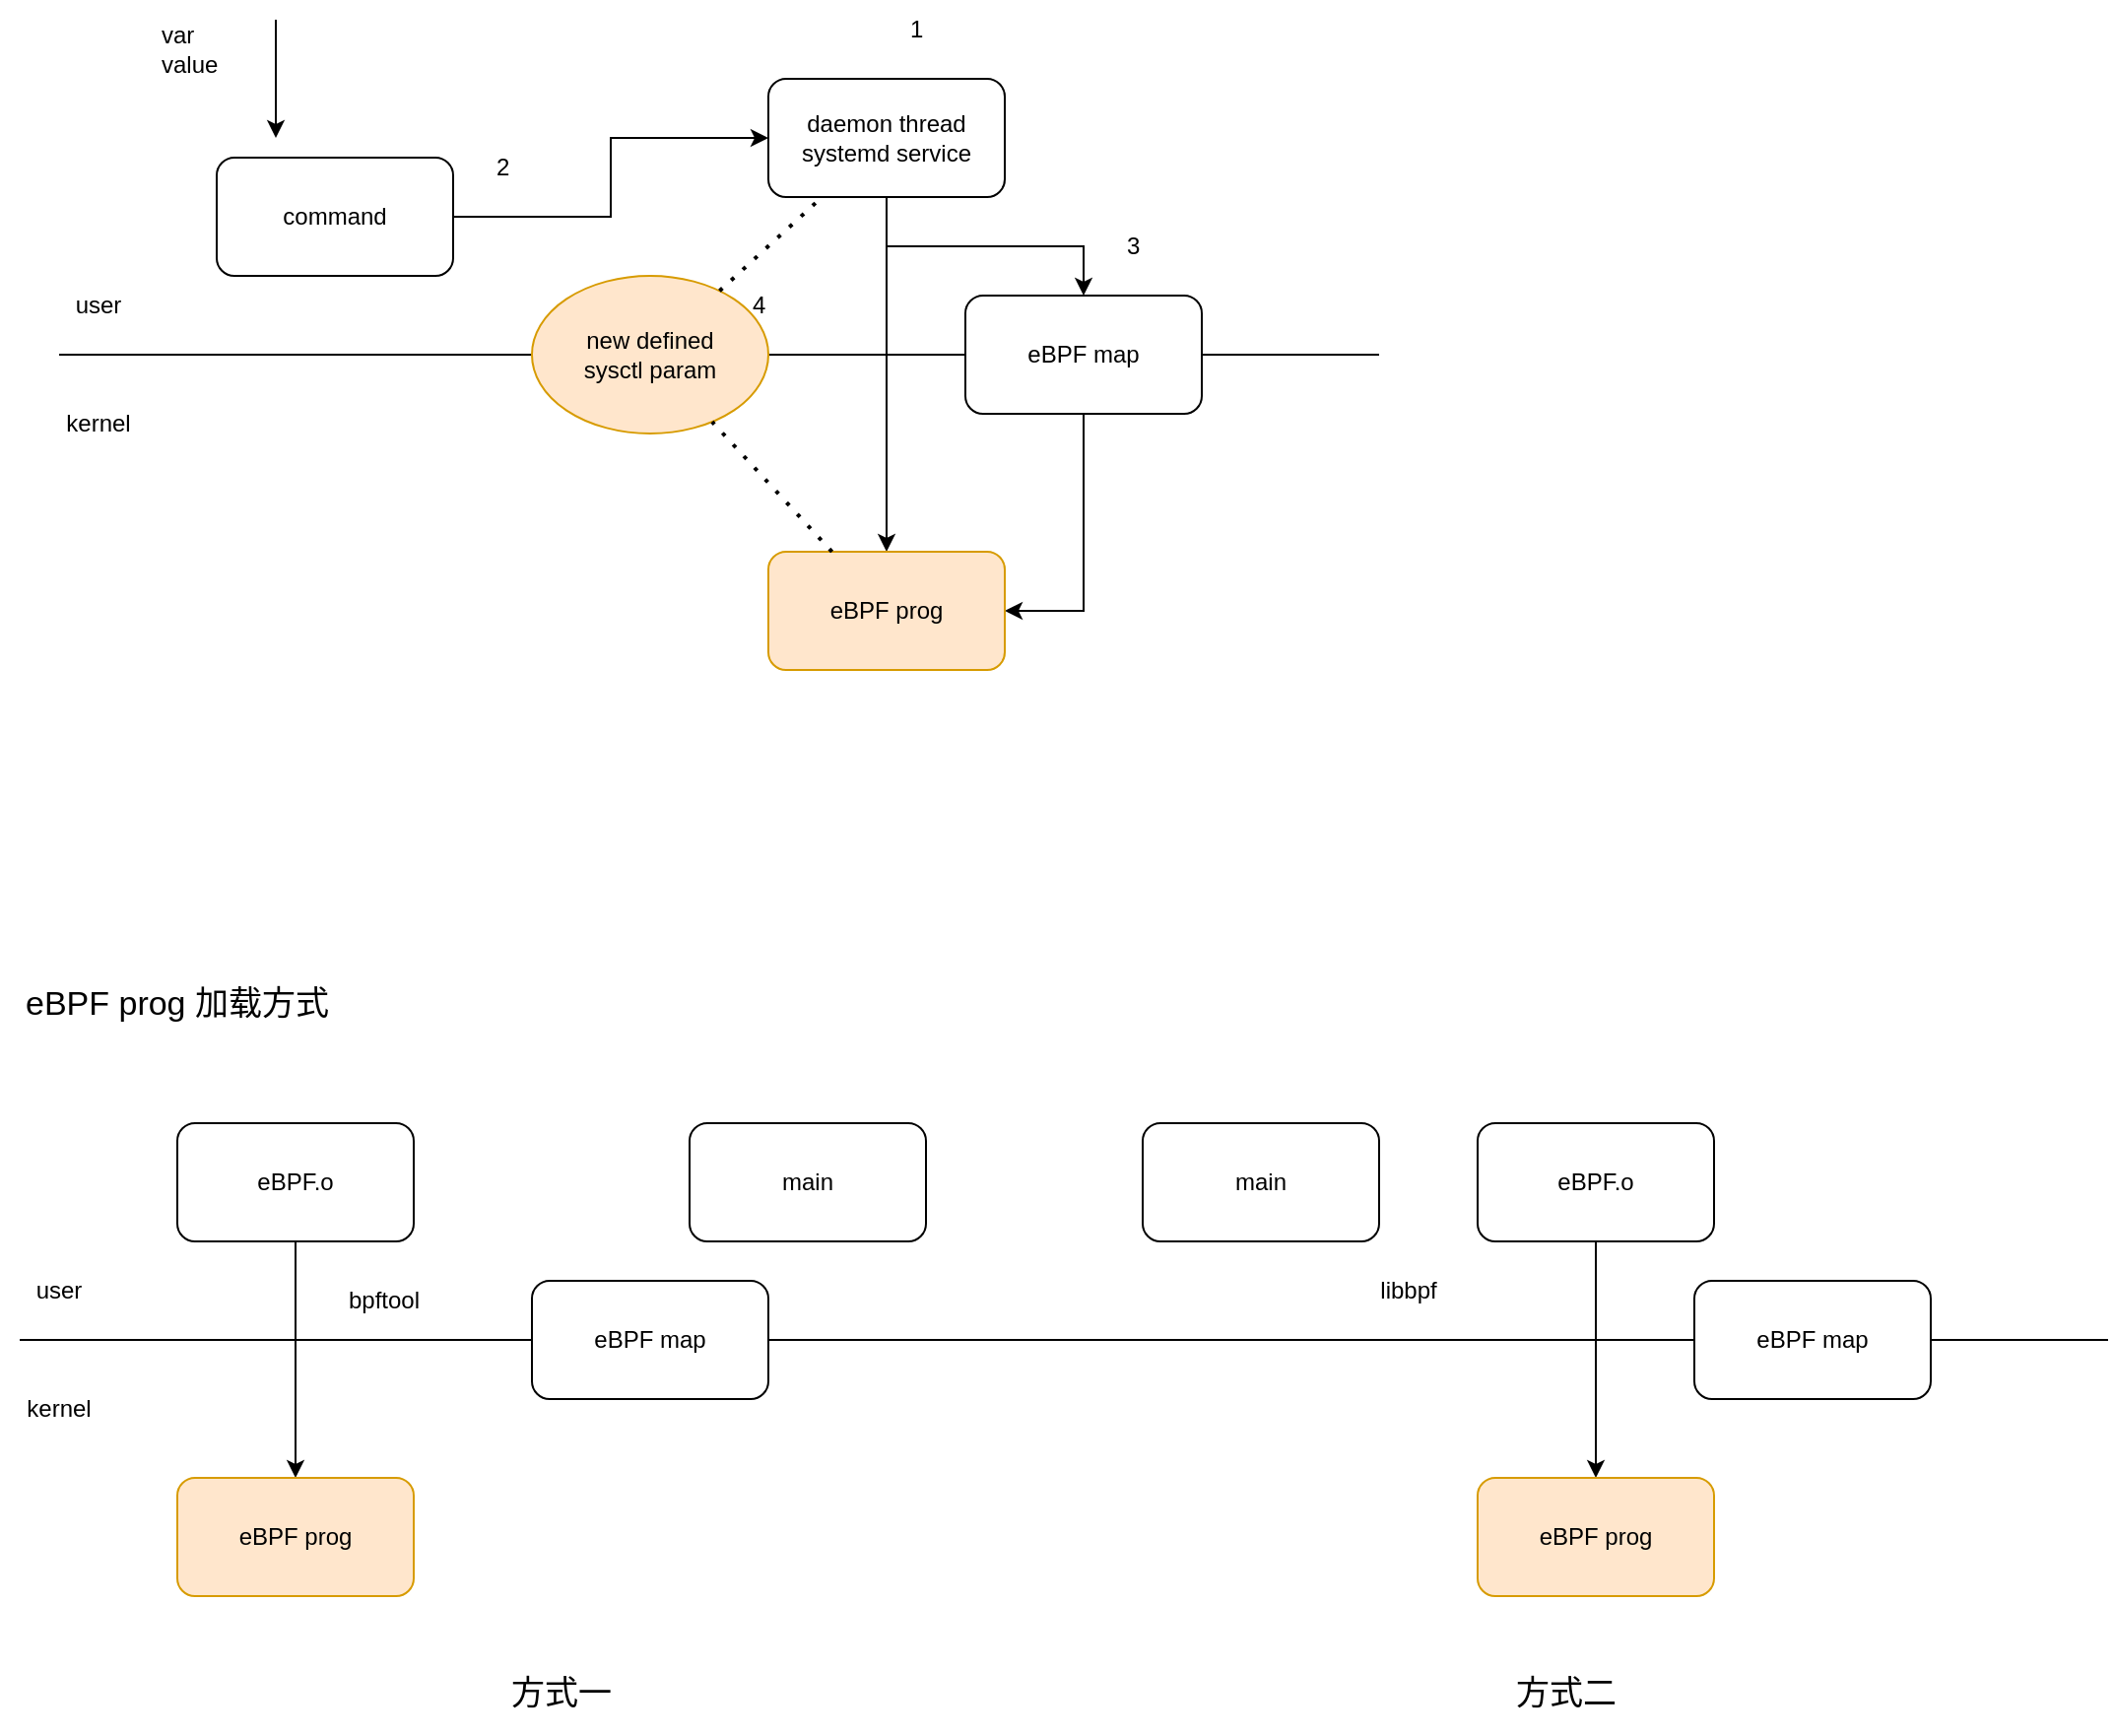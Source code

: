<mxfile version="24.4.9" type="github">
  <diagram name="第 1 页" id="XwqhoAj4zdILaTijydmR">
    <mxGraphModel dx="1366" dy="725" grid="1" gridSize="10" guides="1" tooltips="1" connect="1" arrows="1" fold="1" page="1" pageScale="1" pageWidth="827" pageHeight="1169" math="0" shadow="0">
      <root>
        <mxCell id="0" />
        <mxCell id="1" parent="0" />
        <mxCell id="ksjcqQBeI4k8iS_jIKSi-8" style="edgeStyle=orthogonalEdgeStyle;rounded=0;orthogonalLoop=1;jettySize=auto;html=1;" edge="1" parent="1" source="FDcF8GT7Wo1PujR3um74-1" target="ksjcqQBeI4k8iS_jIKSi-2">
          <mxGeometry relative="1" as="geometry" />
        </mxCell>
        <mxCell id="FDcF8GT7Wo1PujR3um74-1" value="command" style="rounded=1;whiteSpace=wrap;html=1;" parent="1" vertex="1">
          <mxGeometry x="210" y="340" width="120" height="60" as="geometry" />
        </mxCell>
        <mxCell id="FDcF8GT7Wo1PujR3um74-2" value="" style="endArrow=none;html=1;rounded=0;" parent="1" edge="1">
          <mxGeometry width="50" height="50" relative="1" as="geometry">
            <mxPoint x="130" y="440" as="sourcePoint" />
            <mxPoint x="410" y="440" as="targetPoint" />
          </mxGeometry>
        </mxCell>
        <mxCell id="FDcF8GT7Wo1PujR3um74-3" value="user" style="text;html=1;align=center;verticalAlign=middle;whiteSpace=wrap;rounded=0;" parent="1" vertex="1">
          <mxGeometry x="120" y="400" width="60" height="30" as="geometry" />
        </mxCell>
        <mxCell id="ksjcqQBeI4k8iS_jIKSi-1" value="" style="endArrow=none;html=1;rounded=0;" edge="1" parent="1" source="ksjcqQBeI4k8iS_jIKSi-3">
          <mxGeometry width="50" height="50" relative="1" as="geometry">
            <mxPoint x="130" y="440" as="sourcePoint" />
            <mxPoint x="800" y="440" as="targetPoint" />
          </mxGeometry>
        </mxCell>
        <mxCell id="FDcF8GT7Wo1PujR3um74-4" value="kernel" style="text;html=1;align=center;verticalAlign=middle;whiteSpace=wrap;rounded=0;" parent="1" vertex="1">
          <mxGeometry x="120" y="460" width="60" height="30" as="geometry" />
        </mxCell>
        <mxCell id="ksjcqQBeI4k8iS_jIKSi-9" style="edgeStyle=orthogonalEdgeStyle;rounded=0;orthogonalLoop=1;jettySize=auto;html=1;" edge="1" parent="1" source="ksjcqQBeI4k8iS_jIKSi-2" target="ksjcqQBeI4k8iS_jIKSi-3">
          <mxGeometry relative="1" as="geometry" />
        </mxCell>
        <mxCell id="ksjcqQBeI4k8iS_jIKSi-10" style="edgeStyle=orthogonalEdgeStyle;rounded=0;orthogonalLoop=1;jettySize=auto;html=1;" edge="1" parent="1" source="ksjcqQBeI4k8iS_jIKSi-2" target="ksjcqQBeI4k8iS_jIKSi-5">
          <mxGeometry relative="1" as="geometry" />
        </mxCell>
        <mxCell id="ksjcqQBeI4k8iS_jIKSi-2" value="daemon thread&lt;div&gt;systemd service&lt;/div&gt;" style="rounded=1;whiteSpace=wrap;html=1;" vertex="1" parent="1">
          <mxGeometry x="490" y="300" width="120" height="60" as="geometry" />
        </mxCell>
        <mxCell id="ksjcqQBeI4k8iS_jIKSi-4" value="" style="endArrow=none;html=1;rounded=0;" edge="1" parent="1" target="ksjcqQBeI4k8iS_jIKSi-3">
          <mxGeometry width="50" height="50" relative="1" as="geometry">
            <mxPoint x="130" y="440" as="sourcePoint" />
            <mxPoint x="740" y="440" as="targetPoint" />
          </mxGeometry>
        </mxCell>
        <mxCell id="ksjcqQBeI4k8iS_jIKSi-11" style="edgeStyle=orthogonalEdgeStyle;rounded=0;orthogonalLoop=1;jettySize=auto;html=1;entryX=1;entryY=0.5;entryDx=0;entryDy=0;" edge="1" parent="1" source="ksjcqQBeI4k8iS_jIKSi-3" target="ksjcqQBeI4k8iS_jIKSi-5">
          <mxGeometry relative="1" as="geometry" />
        </mxCell>
        <mxCell id="ksjcqQBeI4k8iS_jIKSi-3" value="eBPF map" style="rounded=1;whiteSpace=wrap;html=1;" vertex="1" parent="1">
          <mxGeometry x="590" y="410" width="120" height="60" as="geometry" />
        </mxCell>
        <mxCell id="ksjcqQBeI4k8iS_jIKSi-5" value="eBPF prog" style="rounded=1;whiteSpace=wrap;html=1;fillColor=#ffe6cc;strokeColor=#d79b00;" vertex="1" parent="1">
          <mxGeometry x="490" y="540" width="120" height="60" as="geometry" />
        </mxCell>
        <mxCell id="ksjcqQBeI4k8iS_jIKSi-6" value="" style="endArrow=classic;html=1;rounded=0;" edge="1" parent="1">
          <mxGeometry width="50" height="50" relative="1" as="geometry">
            <mxPoint x="240" y="270" as="sourcePoint" />
            <mxPoint x="240" y="330" as="targetPoint" />
          </mxGeometry>
        </mxCell>
        <mxCell id="ksjcqQBeI4k8iS_jIKSi-7" value="var&lt;div&gt;value&lt;/div&gt;" style="text;html=1;align=left;verticalAlign=middle;whiteSpace=wrap;rounded=0;" vertex="1" parent="1">
          <mxGeometry x="180" y="270" width="60" height="30" as="geometry" />
        </mxCell>
        <mxCell id="ksjcqQBeI4k8iS_jIKSi-12" value="new defined&lt;div&gt;sysctl param&lt;/div&gt;" style="ellipse;whiteSpace=wrap;html=1;fillColor=#ffe6cc;strokeColor=#d79b00;" vertex="1" parent="1">
          <mxGeometry x="370" y="400" width="120" height="80" as="geometry" />
        </mxCell>
        <mxCell id="ksjcqQBeI4k8iS_jIKSi-13" value="" style="endArrow=none;dashed=1;html=1;dashPattern=1 3;strokeWidth=2;rounded=0;" edge="1" parent="1" source="ksjcqQBeI4k8iS_jIKSi-12" target="ksjcqQBeI4k8iS_jIKSi-2">
          <mxGeometry width="50" height="50" relative="1" as="geometry">
            <mxPoint x="390" y="580" as="sourcePoint" />
            <mxPoint x="440" y="530" as="targetPoint" />
          </mxGeometry>
        </mxCell>
        <mxCell id="ksjcqQBeI4k8iS_jIKSi-14" value="" style="endArrow=none;dashed=1;html=1;dashPattern=1 3;strokeWidth=2;rounded=0;" edge="1" parent="1" source="ksjcqQBeI4k8iS_jIKSi-5" target="ksjcqQBeI4k8iS_jIKSi-12">
          <mxGeometry width="50" height="50" relative="1" as="geometry">
            <mxPoint x="438" y="548" as="sourcePoint" />
            <mxPoint x="490" y="500" as="targetPoint" />
          </mxGeometry>
        </mxCell>
        <mxCell id="ksjcqQBeI4k8iS_jIKSi-15" value="1" style="text;html=1;align=left;verticalAlign=middle;whiteSpace=wrap;rounded=0;" vertex="1" parent="1">
          <mxGeometry x="560" y="260" width="20" height="30" as="geometry" />
        </mxCell>
        <mxCell id="ksjcqQBeI4k8iS_jIKSi-16" value="2" style="text;html=1;align=left;verticalAlign=middle;whiteSpace=wrap;rounded=0;" vertex="1" parent="1">
          <mxGeometry x="350" y="330" width="20" height="30" as="geometry" />
        </mxCell>
        <mxCell id="ksjcqQBeI4k8iS_jIKSi-17" value="3" style="text;html=1;align=left;verticalAlign=middle;whiteSpace=wrap;rounded=0;" vertex="1" parent="1">
          <mxGeometry x="670" y="370" width="20" height="30" as="geometry" />
        </mxCell>
        <mxCell id="ksjcqQBeI4k8iS_jIKSi-18" value="4" style="text;html=1;align=left;verticalAlign=middle;whiteSpace=wrap;rounded=0;" vertex="1" parent="1">
          <mxGeometry x="480" y="400" width="20" height="30" as="geometry" />
        </mxCell>
        <mxCell id="ksjcqQBeI4k8iS_jIKSi-19" value="" style="endArrow=none;html=1;rounded=0;" edge="1" parent="1">
          <mxGeometry width="50" height="50" relative="1" as="geometry">
            <mxPoint x="110" y="940" as="sourcePoint" />
            <mxPoint x="390" y="940" as="targetPoint" />
          </mxGeometry>
        </mxCell>
        <mxCell id="ksjcqQBeI4k8iS_jIKSi-20" value="user" style="text;html=1;align=center;verticalAlign=middle;whiteSpace=wrap;rounded=0;" vertex="1" parent="1">
          <mxGeometry x="100" y="900" width="60" height="30" as="geometry" />
        </mxCell>
        <mxCell id="ksjcqQBeI4k8iS_jIKSi-22" value="kernel" style="text;html=1;align=center;verticalAlign=middle;whiteSpace=wrap;rounded=0;" vertex="1" parent="1">
          <mxGeometry x="100" y="960" width="60" height="30" as="geometry" />
        </mxCell>
        <mxCell id="ksjcqQBeI4k8iS_jIKSi-23" value="" style="endArrow=none;html=1;rounded=0;" edge="1" parent="1" source="ksjcqQBeI4k8iS_jIKSi-44">
          <mxGeometry width="50" height="50" relative="1" as="geometry">
            <mxPoint x="330" y="940" as="sourcePoint" />
            <mxPoint x="1170" y="940" as="targetPoint" />
          </mxGeometry>
        </mxCell>
        <mxCell id="ksjcqQBeI4k8iS_jIKSi-29" style="edgeStyle=orthogonalEdgeStyle;rounded=0;orthogonalLoop=1;jettySize=auto;html=1;entryX=0.5;entryY=0;entryDx=0;entryDy=0;" edge="1" parent="1" source="ksjcqQBeI4k8iS_jIKSi-27" target="ksjcqQBeI4k8iS_jIKSi-28">
          <mxGeometry relative="1" as="geometry" />
        </mxCell>
        <mxCell id="ksjcqQBeI4k8iS_jIKSi-27" value="eBPF.o" style="rounded=1;whiteSpace=wrap;html=1;" vertex="1" parent="1">
          <mxGeometry x="190" y="830" width="120" height="60" as="geometry" />
        </mxCell>
        <mxCell id="ksjcqQBeI4k8iS_jIKSi-28" value="eBPF prog" style="rounded=1;whiteSpace=wrap;html=1;fillColor=#ffe6cc;strokeColor=#d79b00;" vertex="1" parent="1">
          <mxGeometry x="190" y="1010" width="120" height="60" as="geometry" />
        </mxCell>
        <mxCell id="ksjcqQBeI4k8iS_jIKSi-30" value="bpftool" style="text;html=1;align=center;verticalAlign=middle;whiteSpace=wrap;rounded=0;" vertex="1" parent="1">
          <mxGeometry x="250" y="900" width="90" height="40" as="geometry" />
        </mxCell>
        <mxCell id="ksjcqQBeI4k8iS_jIKSi-36" value="main" style="rounded=1;whiteSpace=wrap;html=1;" vertex="1" parent="1">
          <mxGeometry x="680" y="830" width="120" height="60" as="geometry" />
        </mxCell>
        <mxCell id="ksjcqQBeI4k8iS_jIKSi-38" value="libbpf" style="text;html=1;align=center;verticalAlign=middle;whiteSpace=wrap;rounded=0;" vertex="1" parent="1">
          <mxGeometry x="770" y="895" width="90" height="40" as="geometry" />
        </mxCell>
        <mxCell id="ksjcqQBeI4k8iS_jIKSi-40" style="edgeStyle=orthogonalEdgeStyle;rounded=0;orthogonalLoop=1;jettySize=auto;html=1;entryX=0.5;entryY=0;entryDx=0;entryDy=0;" edge="1" parent="1" source="ksjcqQBeI4k8iS_jIKSi-41" target="ksjcqQBeI4k8iS_jIKSi-42">
          <mxGeometry relative="1" as="geometry" />
        </mxCell>
        <mxCell id="ksjcqQBeI4k8iS_jIKSi-41" value="eBPF.o" style="rounded=1;whiteSpace=wrap;html=1;" vertex="1" parent="1">
          <mxGeometry x="850" y="830" width="120" height="60" as="geometry" />
        </mxCell>
        <mxCell id="ksjcqQBeI4k8iS_jIKSi-42" value="eBPF prog" style="rounded=1;whiteSpace=wrap;html=1;fillColor=#ffe6cc;strokeColor=#d79b00;" vertex="1" parent="1">
          <mxGeometry x="850" y="1010" width="120" height="60" as="geometry" />
        </mxCell>
        <mxCell id="ksjcqQBeI4k8iS_jIKSi-43" value="main" style="rounded=1;whiteSpace=wrap;html=1;" vertex="1" parent="1">
          <mxGeometry x="450" y="830" width="120" height="60" as="geometry" />
        </mxCell>
        <mxCell id="ksjcqQBeI4k8iS_jIKSi-45" value="" style="endArrow=none;html=1;rounded=0;" edge="1" parent="1" target="ksjcqQBeI4k8iS_jIKSi-44">
          <mxGeometry width="50" height="50" relative="1" as="geometry">
            <mxPoint x="330" y="940" as="sourcePoint" />
            <mxPoint x="1090" y="940" as="targetPoint" />
          </mxGeometry>
        </mxCell>
        <mxCell id="ksjcqQBeI4k8iS_jIKSi-44" value="eBPF map" style="rounded=1;whiteSpace=wrap;html=1;" vertex="1" parent="1">
          <mxGeometry x="960" y="910" width="120" height="60" as="geometry" />
        </mxCell>
        <mxCell id="ksjcqQBeI4k8iS_jIKSi-46" value="方式一" style="text;html=1;align=center;verticalAlign=middle;whiteSpace=wrap;rounded=0;fontSize=17;" vertex="1" parent="1">
          <mxGeometry x="340" y="1100" width="90" height="40" as="geometry" />
        </mxCell>
        <mxCell id="ksjcqQBeI4k8iS_jIKSi-47" value="方式二" style="text;html=1;align=center;verticalAlign=middle;whiteSpace=wrap;rounded=0;fontSize=17;" vertex="1" parent="1">
          <mxGeometry x="850" y="1100" width="90" height="40" as="geometry" />
        </mxCell>
        <mxCell id="ksjcqQBeI4k8iS_jIKSi-48" value="eBPF map" style="rounded=1;whiteSpace=wrap;html=1;" vertex="1" parent="1">
          <mxGeometry x="370" y="910" width="120" height="60" as="geometry" />
        </mxCell>
        <mxCell id="ksjcqQBeI4k8iS_jIKSi-49" value="eBPF prog 加载方式" style="text;html=1;align=center;verticalAlign=middle;whiteSpace=wrap;rounded=0;fontSize=17;" vertex="1" parent="1">
          <mxGeometry x="100" y="740" width="180" height="60" as="geometry" />
        </mxCell>
      </root>
    </mxGraphModel>
  </diagram>
</mxfile>
